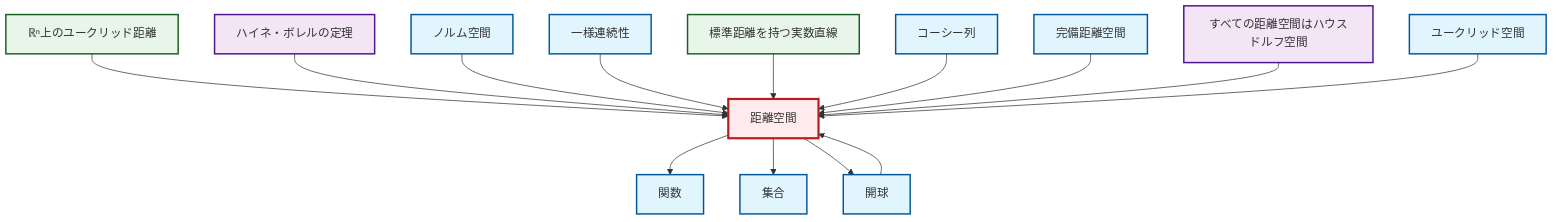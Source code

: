graph TD
    classDef definition fill:#e1f5fe,stroke:#01579b,stroke-width:2px
    classDef theorem fill:#f3e5f5,stroke:#4a148c,stroke-width:2px
    classDef axiom fill:#fff3e0,stroke:#e65100,stroke-width:2px
    classDef example fill:#e8f5e9,stroke:#1b5e20,stroke-width:2px
    classDef current fill:#ffebee,stroke:#b71c1c,stroke-width:3px
    ex-euclidean-metric["ℝⁿ上のユークリッド距離"]:::example
    thm-heine-borel["ハイネ・ボレルの定理"]:::theorem
    def-metric-space["距離空間"]:::definition
    def-complete-metric-space["完備距離空間"]:::definition
    def-cauchy-sequence["コーシー列"]:::definition
    def-uniform-continuity["一様連続性"]:::definition
    def-normed-vector-space["ノルム空間"]:::definition
    def-set["集合"]:::definition
    def-open-ball["開球"]:::definition
    def-euclidean-space["ユークリッド空間"]:::definition
    ex-real-line-metric["標準距離を持つ実数直線"]:::example
    thm-metric-hausdorff["すべての距離空間はハウスドルフ空間"]:::theorem
    def-function["関数"]:::definition
    ex-euclidean-metric --> def-metric-space
    def-metric-space --> def-function
    thm-heine-borel --> def-metric-space
    def-normed-vector-space --> def-metric-space
    def-metric-space --> def-set
    def-metric-space --> def-open-ball
    def-open-ball --> def-metric-space
    def-uniform-continuity --> def-metric-space
    ex-real-line-metric --> def-metric-space
    def-cauchy-sequence --> def-metric-space
    def-complete-metric-space --> def-metric-space
    thm-metric-hausdorff --> def-metric-space
    def-euclidean-space --> def-metric-space
    class def-metric-space current